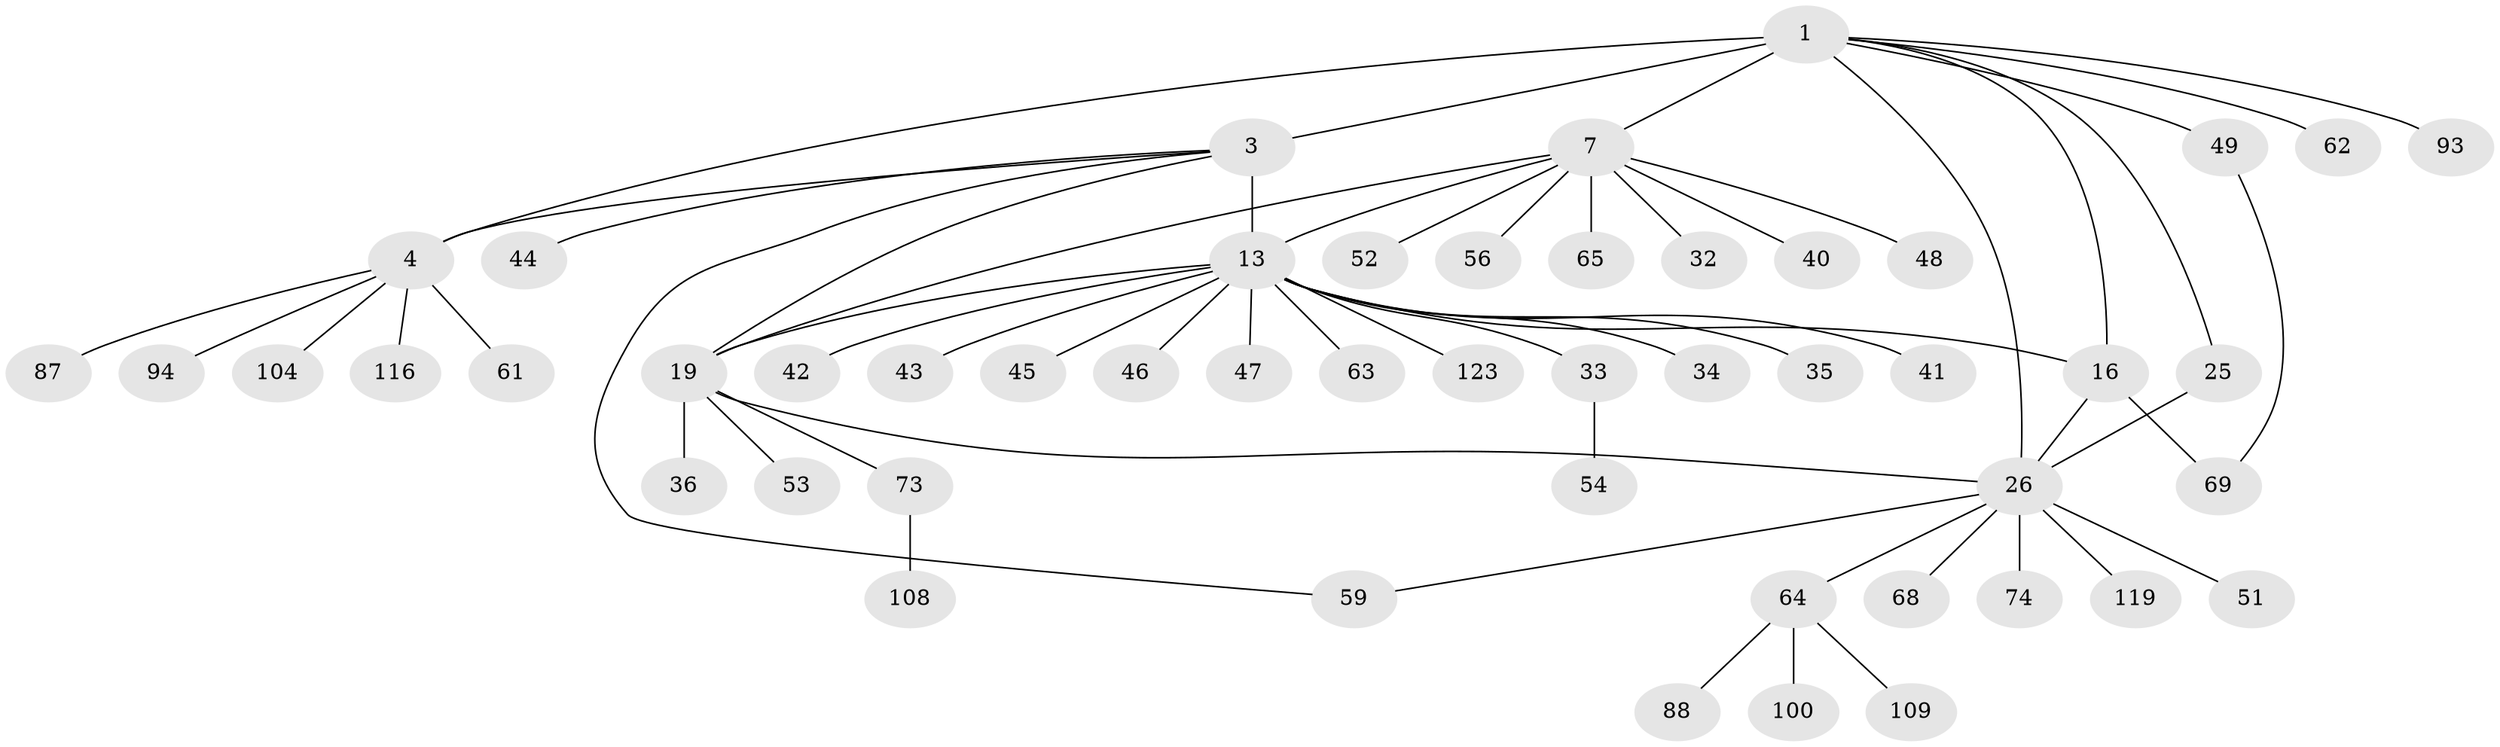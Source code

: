 // original degree distribution, {6: 0.047244094488188976, 10: 0.023622047244094488, 12: 0.007874015748031496, 7: 0.031496062992125984, 8: 0.031496062992125984, 15: 0.007874015748031496, 13: 0.007874015748031496, 9: 0.05511811023622047, 11: 0.015748031496062992, 5: 0.015748031496062992, 3: 0.03937007874015748, 1: 0.5984251968503937, 2: 0.11023622047244094, 4: 0.007874015748031496}
// Generated by graph-tools (version 1.1) at 2025/19/03/04/25 18:19:55]
// undirected, 50 vertices, 59 edges
graph export_dot {
graph [start="1"]
  node [color=gray90,style=filled];
  1 [super="+113+2"];
  3;
  4;
  7 [super="+114+83+8+12+9+10"];
  13 [super="+15+82+127+17+14"];
  16 [super="+101"];
  19 [super="+20+21+22+23+37"];
  25;
  26 [super="+28+30+124+27"];
  32;
  33 [super="+70"];
  34;
  35;
  36;
  40 [super="+66"];
  41;
  42;
  43;
  44 [super="+120"];
  45 [super="+58+60+103"];
  46;
  47;
  48;
  49 [super="+67"];
  51;
  52;
  53;
  54;
  56;
  59;
  61;
  62;
  63;
  64 [super="+86"];
  65;
  68 [super="+76"];
  69 [super="+107"];
  73;
  74;
  87;
  88;
  93;
  94;
  100;
  104;
  108;
  109;
  116;
  119;
  123;
  1 -- 3 [weight=4];
  1 -- 4 [weight=4];
  1 -- 7 [weight=2];
  1 -- 16;
  1 -- 49;
  1 -- 25;
  1 -- 26 [weight=5];
  1 -- 93;
  1 -- 62;
  3 -- 4;
  3 -- 13 [weight=2];
  3 -- 44;
  3 -- 59;
  3 -- 19;
  4 -- 61;
  4 -- 87;
  4 -- 94;
  4 -- 104;
  4 -- 116;
  7 -- 32;
  7 -- 65;
  7 -- 40;
  7 -- 48;
  7 -- 52;
  7 -- 56;
  7 -- 13 [weight=2];
  7 -- 19;
  13 -- 16 [weight=5];
  13 -- 33;
  13 -- 34;
  13 -- 42;
  13 -- 46;
  13 -- 47 [weight=2];
  13 -- 19 [weight=6];
  13 -- 123;
  13 -- 35;
  13 -- 41;
  13 -- 43;
  13 -- 45;
  13 -- 63;
  16 -- 69;
  16 -- 26;
  19 -- 36;
  19 -- 53;
  19 -- 73;
  19 -- 26 [weight=2];
  25 -- 26 [weight=4];
  26 -- 51;
  26 -- 119;
  26 -- 59;
  26 -- 64;
  26 -- 68;
  26 -- 74;
  33 -- 54;
  49 -- 69;
  64 -- 88;
  64 -- 100;
  64 -- 109;
  73 -- 108;
}
